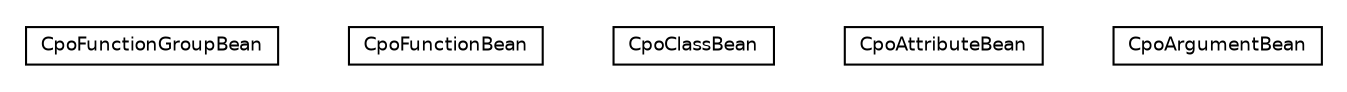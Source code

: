 #!/usr/local/bin/dot
#
# Class diagram 
# Generated by UmlGraph version 4.6 (http://www.spinellis.gr/sw/umlgraph)
#

digraph G {
	edge [fontname="Helvetica",fontsize=10,labelfontname="Helvetica",labelfontsize=10];
	node [fontname="Helvetica",fontsize=10,shape=plaintext];
	// org.synchronoss.cpo.meta.bean.CpoFunctionGroupBean
	c1347 [label=<<table border="0" cellborder="1" cellspacing="0" cellpadding="2" port="p" href="./CpoFunctionGroupBean.html">
		<tr><td><table border="0" cellspacing="0" cellpadding="1">
			<tr><td> CpoFunctionGroupBean </td></tr>
		</table></td></tr>
		</table>>, fontname="Helvetica", fontcolor="black", fontsize=9.0];
	// org.synchronoss.cpo.meta.bean.CpoFunctionBean
	c1348 [label=<<table border="0" cellborder="1" cellspacing="0" cellpadding="2" port="p" href="./CpoFunctionBean.html">
		<tr><td><table border="0" cellspacing="0" cellpadding="1">
			<tr><td> CpoFunctionBean </td></tr>
		</table></td></tr>
		</table>>, fontname="Helvetica", fontcolor="black", fontsize=9.0];
	// org.synchronoss.cpo.meta.bean.CpoClassBean
	c1349 [label=<<table border="0" cellborder="1" cellspacing="0" cellpadding="2" port="p" href="./CpoClassBean.html">
		<tr><td><table border="0" cellspacing="0" cellpadding="1">
			<tr><td> CpoClassBean </td></tr>
		</table></td></tr>
		</table>>, fontname="Helvetica", fontcolor="black", fontsize=9.0];
	// org.synchronoss.cpo.meta.bean.CpoAttributeBean
	c1350 [label=<<table border="0" cellborder="1" cellspacing="0" cellpadding="2" port="p" href="./CpoAttributeBean.html">
		<tr><td><table border="0" cellspacing="0" cellpadding="1">
			<tr><td> CpoAttributeBean </td></tr>
		</table></td></tr>
		</table>>, fontname="Helvetica", fontcolor="black", fontsize=9.0];
	// org.synchronoss.cpo.meta.bean.CpoArgumentBean
	c1351 [label=<<table border="0" cellborder="1" cellspacing="0" cellpadding="2" port="p" href="./CpoArgumentBean.html">
		<tr><td><table border="0" cellspacing="0" cellpadding="1">
			<tr><td> CpoArgumentBean </td></tr>
		</table></td></tr>
		</table>>, fontname="Helvetica", fontcolor="black", fontsize=9.0];
}

